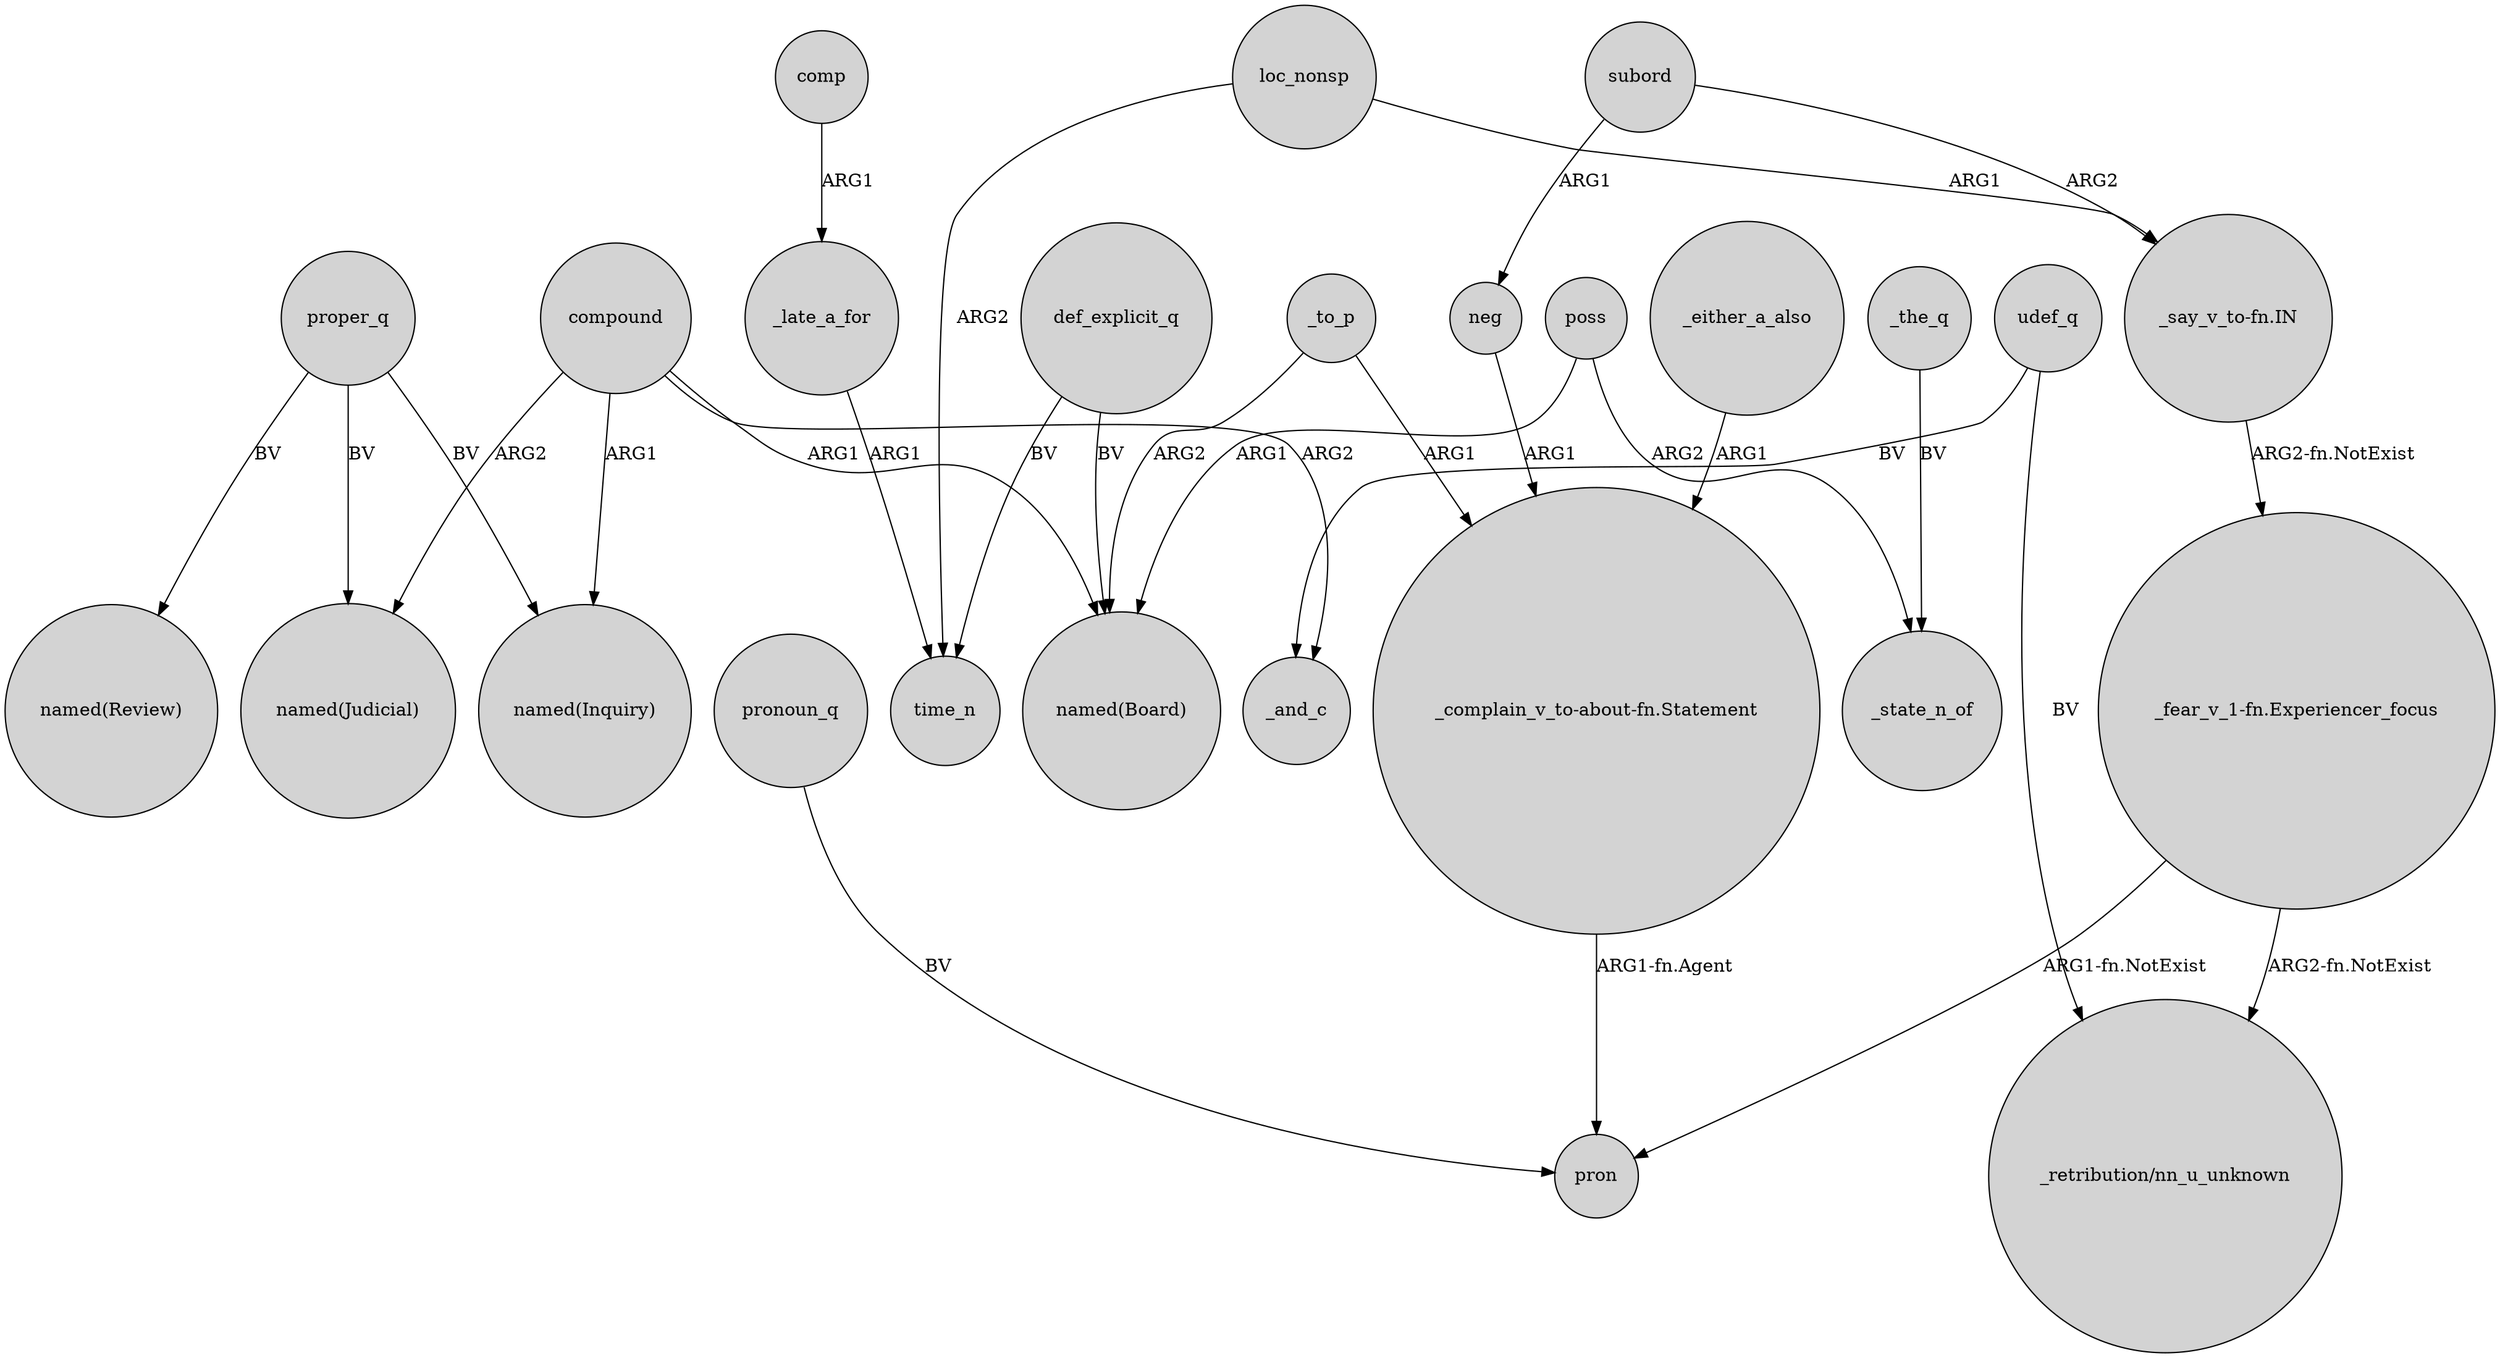 digraph {
	node [shape=circle style=filled]
	proper_q -> "named(Review)" [label=BV]
	proper_q -> "named(Inquiry)" [label=BV]
	def_explicit_q -> "named(Board)" [label=BV]
	"_fear_v_1-fn.Experiencer_focus" -> pron [label="ARG1-fn.NotExist"]
	comp -> _late_a_for [label=ARG1]
	"_say_v_to-fn.IN" -> "_fear_v_1-fn.Experiencer_focus" [label="ARG2-fn.NotExist"]
	_either_a_also -> "_complain_v_to-about-fn.Statement" [label=ARG1]
	def_explicit_q -> time_n [label=BV]
	udef_q -> "_retribution/nn_u_unknown" [label=BV]
	poss -> _state_n_of [label=ARG2]
	poss -> "named(Board)" [label=ARG1]
	_to_p -> "_complain_v_to-about-fn.Statement" [label=ARG1]
	_the_q -> _state_n_of [label=BV]
	subord -> neg [label=ARG1]
	loc_nonsp -> time_n [label=ARG2]
	compound -> "named(Inquiry)" [label=ARG1]
	pronoun_q -> pron [label=BV]
	compound -> "named(Judicial)" [label=ARG2]
	compound -> _and_c [label=ARG2]
	compound -> "named(Board)" [label=ARG1]
	subord -> "_say_v_to-fn.IN" [label=ARG2]
	loc_nonsp -> "_say_v_to-fn.IN" [label=ARG1]
	"_fear_v_1-fn.Experiencer_focus" -> "_retribution/nn_u_unknown" [label="ARG2-fn.NotExist"]
	_to_p -> "named(Board)" [label=ARG2]
	proper_q -> "named(Judicial)" [label=BV]
	_late_a_for -> time_n [label=ARG1]
	udef_q -> _and_c [label=BV]
	"_complain_v_to-about-fn.Statement" -> pron [label="ARG1-fn.Agent"]
	neg -> "_complain_v_to-about-fn.Statement" [label=ARG1]
}
